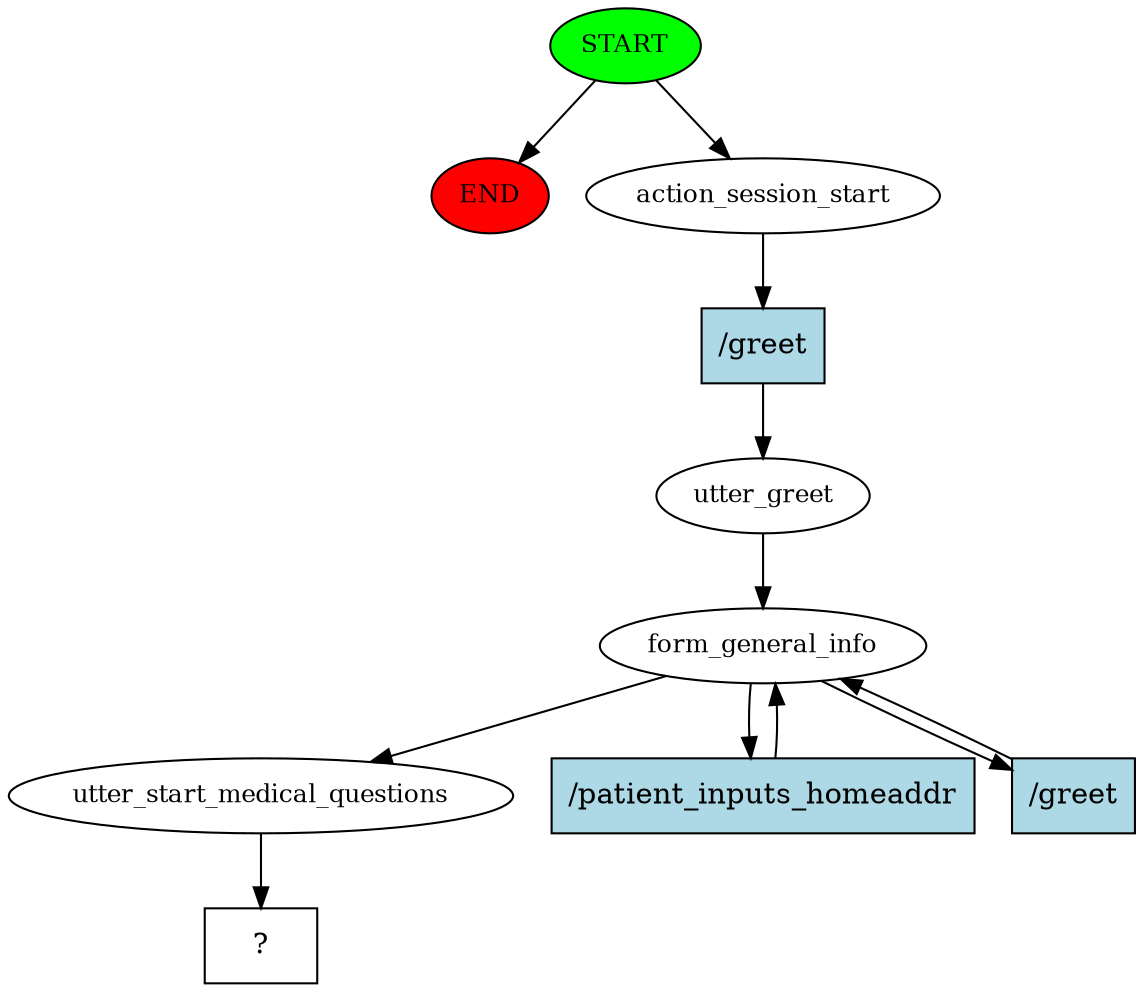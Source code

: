 digraph  {
0 [class="start active", fillcolor=green, fontsize=12, label=START, style=filled];
"-1" [class=end, fillcolor=red, fontsize=12, label=END, style=filled];
1 [class=active, fontsize=12, label=action_session_start];
2 [class=active, fontsize=12, label=utter_greet];
3 [class=active, fontsize=12, label=form_general_info];
6 [class=active, fontsize=12, label=utter_start_medical_questions];
7 [class="intent dashed active", label="  ?  ", shape=rect];
8 [class="intent active", fillcolor=lightblue, label="/greet", shape=rect, style=filled];
9 [class="intent active", fillcolor=lightblue, label="/patient_inputs_homeaddr", shape=rect, style=filled];
10 [class="intent active", fillcolor=lightblue, label="/greet", shape=rect, style=filled];
0 -> "-1"  [class="", key=NONE, label=""];
0 -> 1  [class=active, key=NONE, label=""];
1 -> 8  [class=active, key=0];
2 -> 3  [class=active, key=NONE, label=""];
3 -> 6  [class=active, key=NONE, label=""];
3 -> 9  [class=active, key=0];
3 -> 10  [class=active, key=0];
6 -> 7  [class=active, key=NONE, label=""];
8 -> 2  [class=active, key=0];
9 -> 3  [class=active, key=0];
10 -> 3  [class=active, key=0];
}
